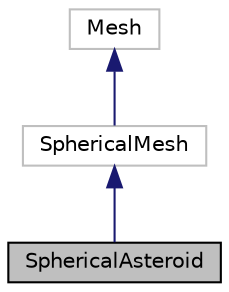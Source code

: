 digraph "SphericalAsteroid"
{
 // LATEX_PDF_SIZE
  edge [fontname="Helvetica",fontsize="10",labelfontname="Helvetica",labelfontsize="10"];
  node [fontname="Helvetica",fontsize="10",shape=record];
  Node1 [label="SphericalAsteroid",height=0.2,width=0.4,color="black", fillcolor="grey75", style="filled", fontcolor="black",tooltip=" "];
  Node2 -> Node1 [dir="back",color="midnightblue",fontsize="10",style="solid"];
  Node2 [label="SphericalMesh",height=0.2,width=0.4,color="grey75", fillcolor="white", style="filled",URL="$class_spherical_mesh.html",tooltip=" "];
  Node3 -> Node2 [dir="back",color="midnightblue",fontsize="10",style="solid"];
  Node3 [label="Mesh",height=0.2,width=0.4,color="grey75", fillcolor="white", style="filled",URL="$class_mesh.html",tooltip=" "];
}
